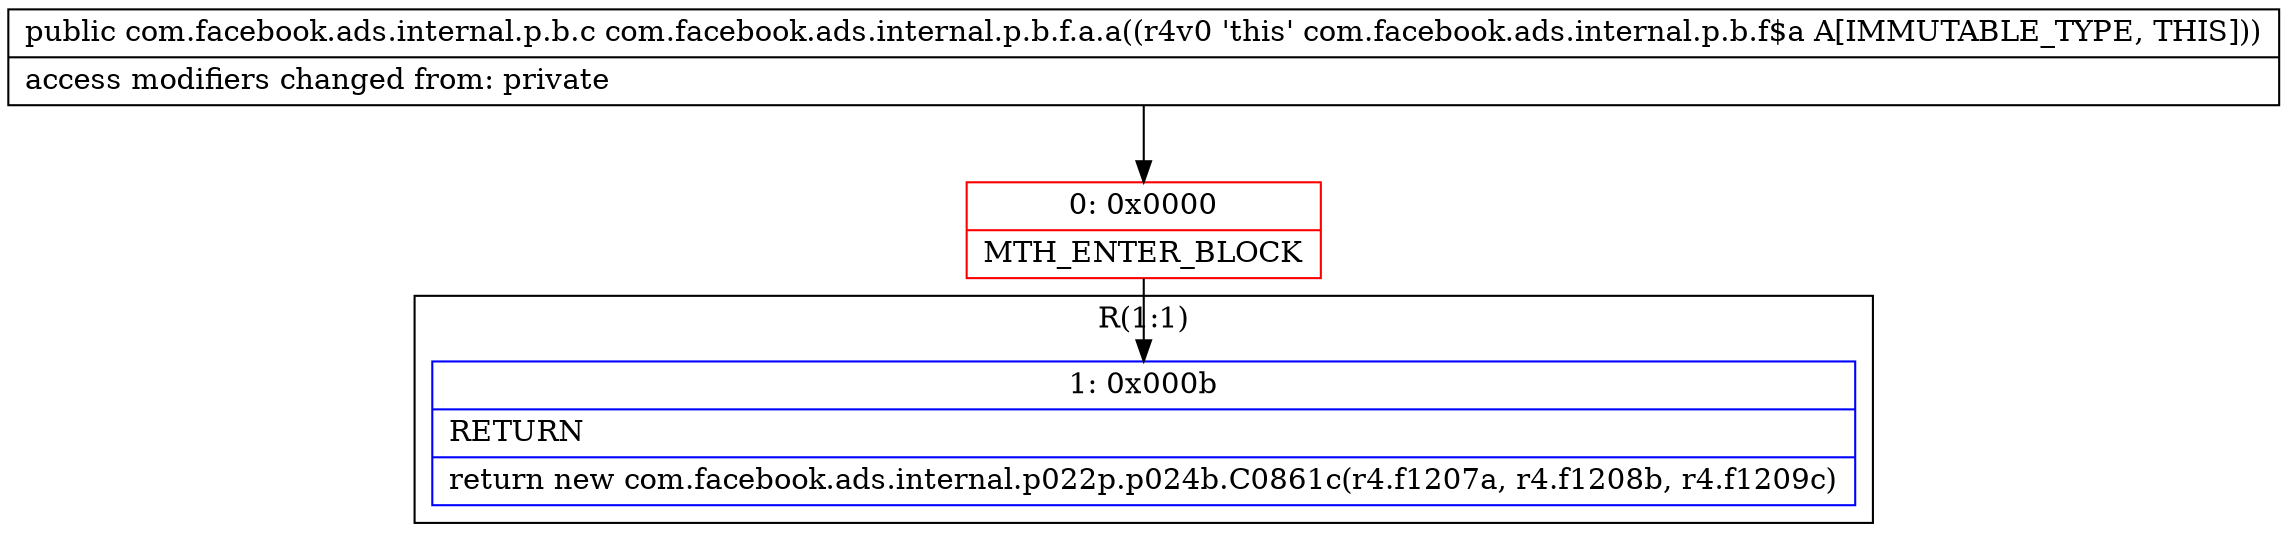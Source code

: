 digraph "CFG forcom.facebook.ads.internal.p.b.f.a.a()Lcom\/facebook\/ads\/internal\/p\/b\/c;" {
subgraph cluster_Region_1503076232 {
label = "R(1:1)";
node [shape=record,color=blue];
Node_1 [shape=record,label="{1\:\ 0x000b|RETURN\l|return new com.facebook.ads.internal.p022p.p024b.C0861c(r4.f1207a, r4.f1208b, r4.f1209c)\l}"];
}
Node_0 [shape=record,color=red,label="{0\:\ 0x0000|MTH_ENTER_BLOCK\l}"];
MethodNode[shape=record,label="{public com.facebook.ads.internal.p.b.c com.facebook.ads.internal.p.b.f.a.a((r4v0 'this' com.facebook.ads.internal.p.b.f$a A[IMMUTABLE_TYPE, THIS]))  | access modifiers changed from: private\l}"];
MethodNode -> Node_0;
Node_0 -> Node_1;
}

